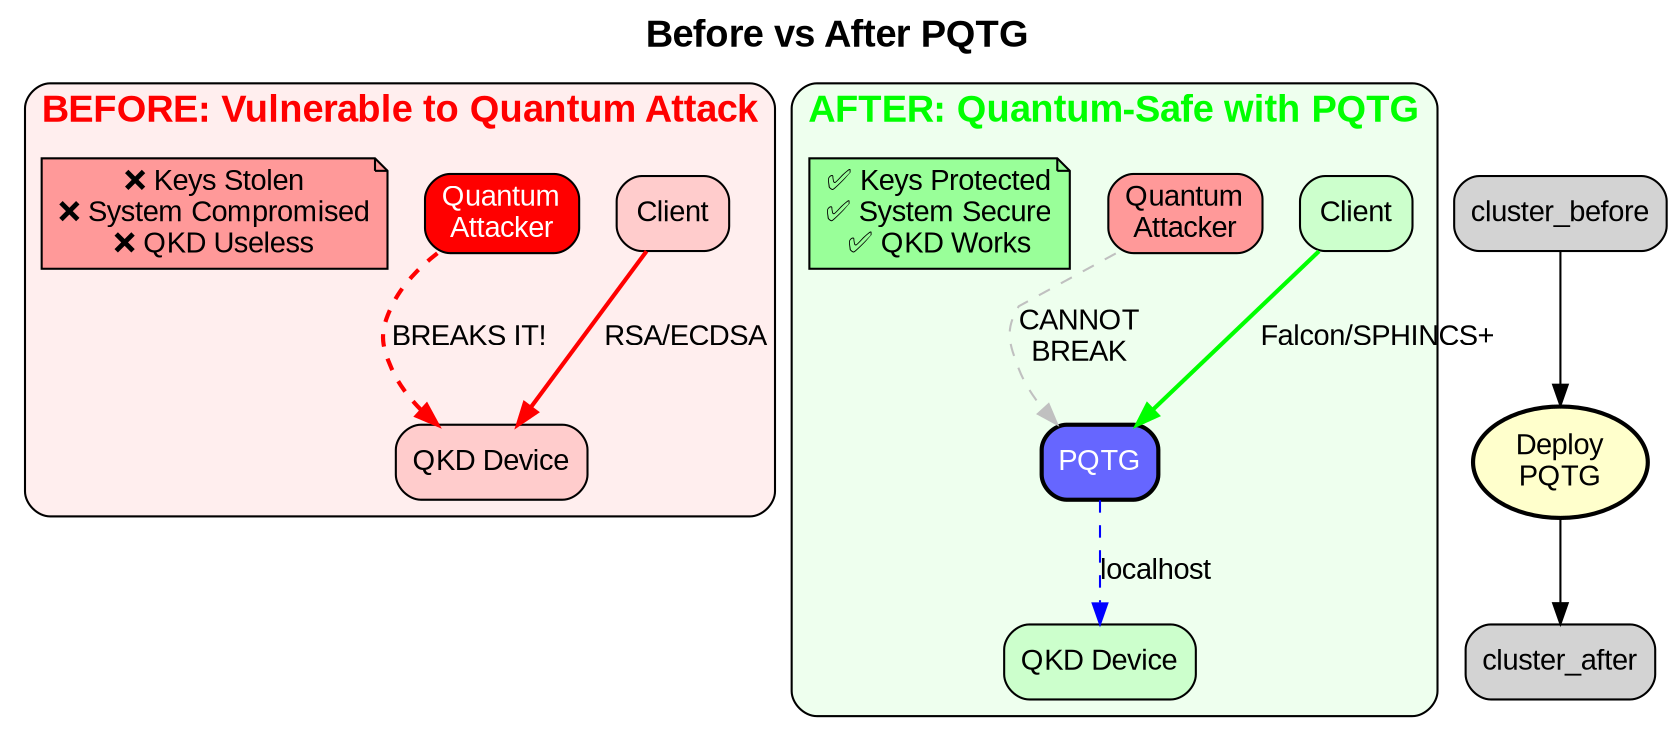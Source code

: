 digraph BeforeAfter {
    rankdir=TB;
    compound=true;
    node [shape=box, style="rounded,filled", fontname="Arial"];
    edge [fontname="Arial"];
    
    // Title
    labelloc="t";
    label="Before vs After PQTG";
    fontsize=18;
    fontname="Arial Bold";
    
    // Before section
    subgraph cluster_before {
        label="BEFORE: Vulnerable to Quantum Attack";
        style="filled,rounded";
        fillcolor="#ffeeee";
        fontname="Arial Bold";
        fontcolor="red";
        
        b_client [label="Client", fillcolor="#ffcccc"];
        b_qkd [label="QKD Device", fillcolor="#ffcccc"];
        b_attacker [label="Quantum\nAttacker", fillcolor="#ff0000", fontcolor="white"];
        
        b_client -> b_qkd [label="RSA/ECDSA", color="red", style="bold"];
        b_attacker -> b_qkd [label="BREAKS IT!", color="red", style="bold,dashed"];
        
        b_result [label="❌ Keys Stolen\n❌ System Compromised\n❌ QKD Useless", shape=note, fillcolor="#ff9999"];
    }
    
    // After section  
    subgraph cluster_after {
        label="AFTER: Quantum-Safe with PQTG";
        style="filled,rounded";
        fillcolor="#eeffee";
        fontname="Arial Bold";
        fontcolor="green";
        
        a_client [label="Client", fillcolor="#ccffcc"];
        a_pqtg [label="PQTG", fillcolor="#6666ff", fontcolor="white", style="rounded,filled,bold"];
        a_qkd [label="QKD Device", fillcolor="#ccffcc"];
        a_attacker [label="Quantum\nAttacker", fillcolor="#ff9999"];
        
        a_client -> a_pqtg [label="Falcon/SPHINCS+", color="green", style="bold", penwidth=2];
        a_pqtg -> a_qkd [label="localhost", color="blue", style="dashed"];
        a_attacker -> a_pqtg [label="CANNOT\nBREAK", color="gray", style="dashed"];
        
        a_result [label="✅ Keys Protected\n✅ System Secure\n✅ QKD Works", shape=note, fillcolor="#99ff99"];
    }
    
    // Arrow showing progression
    migrate [label="Deploy\nPQTG", shape=ellipse, fillcolor="#ffffcc", style="filled,bold"];
    cluster_before -> migrate [ltail=cluster_before];
    migrate -> cluster_after [lhead=cluster_after];
}